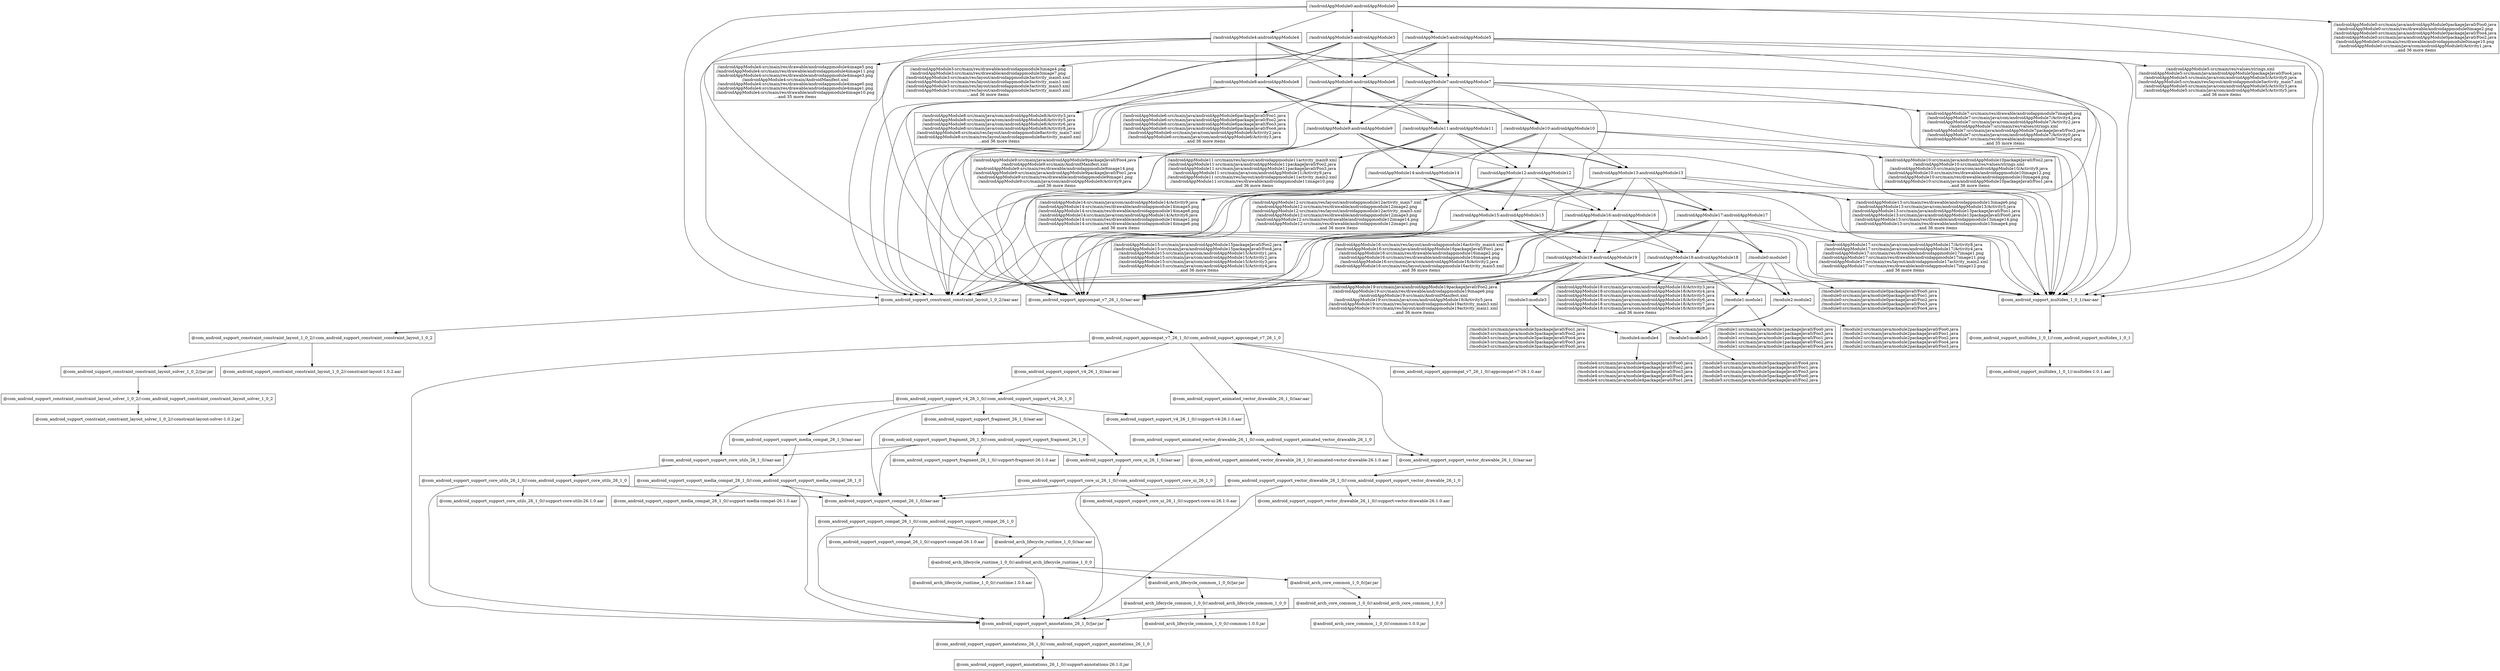 digraph mygraph {
  node [shape=box];
"//androidAppModule0:androidAppModule0"
"//androidAppModule0:androidAppModule0" -> "//androidAppModule3:androidAppModule3"
"//androidAppModule0:androidAppModule0" -> "//androidAppModule4:androidAppModule4"
"//androidAppModule0:androidAppModule0" -> "//androidAppModule5:androidAppModule5"
"//androidAppModule0:androidAppModule0" -> "@com_android_support_appcompat_v7_26_1_0//aar:aar"
"//androidAppModule0:androidAppModule0" -> "@com_android_support_constraint_constraint_layout_1_0_2//aar:aar"
"//androidAppModule0:androidAppModule0" -> "//androidAppModule0:src/main/java/androidAppModule0packageJava0/Foo0.java\n//androidAppModule0:src/main/res/drawable/androidappmodule0image2.png\n//androidAppModule0:src/main/java/androidAppModule0packageJava0/Foo4.java\n//androidAppModule0:src/main/java/androidAppModule0packageJava0/Foo2.java\n//androidAppModule0:src/main/res/drawable/androidappmodule0image10.png\n//androidAppModule0:src/main/java/com/androidAppModule0/Activity1.java\n...and 36 more items"
"//androidAppModule0:androidAppModule0" -> "@com_android_support_multidex_1_0_1//aar:aar"
"//androidAppModule3:androidAppModule3"
"//androidAppModule3:androidAppModule3" -> "//androidAppModule6:androidAppModule6"
"//androidAppModule3:androidAppModule3" -> "//androidAppModule7:androidAppModule7"
"//androidAppModule3:androidAppModule3" -> "//androidAppModule8:androidAppModule8"
"//androidAppModule3:androidAppModule3" -> "@com_android_support_appcompat_v7_26_1_0//aar:aar"
"//androidAppModule3:androidAppModule3" -> "@com_android_support_constraint_constraint_layout_1_0_2//aar:aar"
"//androidAppModule3:androidAppModule3" -> "//androidAppModule3:src/main/res/drawable/androidappmodule3image4.png\n//androidAppModule3:src/main/res/drawable/androidappmodule3image7.png\n//androidAppModule3:src/main/res/layout/androidappmodule3activity_main0.xml\n//androidAppModule3:src/main/res/layout/androidappmodule3activity_main1.xml\n//androidAppModule3:src/main/res/layout/androidappmodule3activity_main3.xml\n//androidAppModule3:src/main/res/layout/androidappmodule3activity_main5.xml\n...and 36 more items"
"//androidAppModule3:androidAppModule3" -> "@com_android_support_multidex_1_0_1//aar:aar"
"//androidAppModule0:src/main/java/androidAppModule0packageJava0/Foo0.java\n//androidAppModule0:src/main/res/drawable/androidappmodule0image2.png\n//androidAppModule0:src/main/java/androidAppModule0packageJava0/Foo4.java\n//androidAppModule0:src/main/java/androidAppModule0packageJava0/Foo2.java\n//androidAppModule0:src/main/res/drawable/androidappmodule0image10.png\n//androidAppModule0:src/main/java/com/androidAppModule0/Activity1.java\n...and 36 more items"
"//androidAppModule4:androidAppModule4"
"//androidAppModule4:androidAppModule4" -> "//androidAppModule6:androidAppModule6"
"//androidAppModule4:androidAppModule4" -> "//androidAppModule7:androidAppModule7"
"//androidAppModule4:androidAppModule4" -> "//androidAppModule8:androidAppModule8"
"//androidAppModule4:androidAppModule4" -> "@com_android_support_appcompat_v7_26_1_0//aar:aar"
"//androidAppModule4:androidAppModule4" -> "@com_android_support_constraint_constraint_layout_1_0_2//aar:aar"
"//androidAppModule4:androidAppModule4" -> "//androidAppModule4:src/main/res/drawable/androidappmodule4image5.png\n//androidAppModule4:src/main/res/drawable/androidappmodule4image11.png\n//androidAppModule4:src/main/res/drawable/androidappmodule4image3.png\n//androidAppModule4:src/main/AndroidManifest.xml\n//androidAppModule4:src/main/res/drawable/androidappmodule4image0.png\n//androidAppModule4:src/main/res/drawable/androidappmodule4image1.png\n//androidAppModule4:src/main/res/drawable/androidappmodule4image10.png\n...and 35 more items"
"//androidAppModule4:androidAppModule4" -> "@com_android_support_multidex_1_0_1//aar:aar"
"//androidAppModule3:src/main/res/drawable/androidappmodule3image4.png\n//androidAppModule3:src/main/res/drawable/androidappmodule3image7.png\n//androidAppModule3:src/main/res/layout/androidappmodule3activity_main0.xml\n//androidAppModule3:src/main/res/layout/androidappmodule3activity_main1.xml\n//androidAppModule3:src/main/res/layout/androidappmodule3activity_main3.xml\n//androidAppModule3:src/main/res/layout/androidappmodule3activity_main5.xml\n...and 36 more items"
"//androidAppModule5:androidAppModule5"
"//androidAppModule5:androidAppModule5" -> "//androidAppModule6:androidAppModule6"
"//androidAppModule5:androidAppModule5" -> "//androidAppModule7:androidAppModule7"
"//androidAppModule5:androidAppModule5" -> "//androidAppModule8:androidAppModule8"
"//androidAppModule5:androidAppModule5" -> "@com_android_support_appcompat_v7_26_1_0//aar:aar"
"//androidAppModule5:androidAppModule5" -> "@com_android_support_constraint_constraint_layout_1_0_2//aar:aar"
"//androidAppModule5:androidAppModule5" -> "//androidAppModule5:src/main/res/values/strings.xml\n//androidAppModule5:src/main/java/androidAppModule5packageJava0/Foo4.java\n//androidAppModule5:src/main/java/com/androidAppModule5/Activity0.java\n//androidAppModule5:src/main/res/layout/androidappmodule5activity_main7.xml\n//androidAppModule5:src/main/java/com/androidAppModule5/Activity3.java\n//androidAppModule5:src/main/java/com/androidAppModule5/Activity5.java\n...and 36 more items"
"//androidAppModule5:androidAppModule5" -> "@com_android_support_multidex_1_0_1//aar:aar"
"//androidAppModule8:androidAppModule8"
"//androidAppModule8:androidAppModule8" -> "//androidAppModule10:androidAppModule10"
"//androidAppModule8:androidAppModule8" -> "//androidAppModule11:androidAppModule11"
"//androidAppModule8:androidAppModule8" -> "//androidAppModule9:androidAppModule9"
"//androidAppModule8:androidAppModule8" -> "@com_android_support_appcompat_v7_26_1_0//aar:aar"
"//androidAppModule8:androidAppModule8" -> "@com_android_support_constraint_constraint_layout_1_0_2//aar:aar"
"//androidAppModule8:androidAppModule8" -> "//androidAppModule8:src/main/java/com/androidAppModule8/Activity3.java\n//androidAppModule8:src/main/java/com/androidAppModule8/Activity5.java\n//androidAppModule8:src/main/java/com/androidAppModule8/Activity6.java\n//androidAppModule8:src/main/java/com/androidAppModule8/Activity8.java\n//androidAppModule8:src/main/res/layout/androidappmodule8activity_main7.xml\n//androidAppModule8:src/main/res/layout/androidappmodule8activity_main0.xml\n...and 36 more items"
"//androidAppModule8:androidAppModule8" -> "@com_android_support_multidex_1_0_1//aar:aar"
"//androidAppModule7:androidAppModule7"
"//androidAppModule7:androidAppModule7" -> "//androidAppModule10:androidAppModule10"
"//androidAppModule7:androidAppModule7" -> "//androidAppModule11:androidAppModule11"
"//androidAppModule7:androidAppModule7" -> "//androidAppModule9:androidAppModule9"
"//androidAppModule7:androidAppModule7" -> "@com_android_support_appcompat_v7_26_1_0//aar:aar"
"//androidAppModule7:androidAppModule7" -> "@com_android_support_constraint_constraint_layout_1_0_2//aar:aar"
"//androidAppModule7:androidAppModule7" -> "//androidAppModule7:src/main/res/drawable/androidappmodule7image8.png\n//androidAppModule7:src/main/java/com/androidAppModule7/Activity4.java\n//androidAppModule7:src/main/java/com/androidAppModule7/Activity2.java\n//androidAppModule7:src/main/res/values/strings.xml\n//androidAppModule7:src/main/java/androidAppModule7packageJava0/Foo3.java\n//androidAppModule7:src/main/java/com/androidAppModule7/Activity0.java\n//androidAppModule7:src/main/res/drawable/androidappmodule7image3.png\n...and 35 more items"
"//androidAppModule7:androidAppModule7" -> "@com_android_support_multidex_1_0_1//aar:aar"
"//androidAppModule7:src/main/res/drawable/androidappmodule7image8.png\n//androidAppModule7:src/main/java/com/androidAppModule7/Activity4.java\n//androidAppModule7:src/main/java/com/androidAppModule7/Activity2.java\n//androidAppModule7:src/main/res/values/strings.xml\n//androidAppModule7:src/main/java/androidAppModule7packageJava0/Foo3.java\n//androidAppModule7:src/main/java/com/androidAppModule7/Activity0.java\n//androidAppModule7:src/main/res/drawable/androidappmodule7image3.png\n...and 35 more items"
"//androidAppModule6:androidAppModule6"
"//androidAppModule6:androidAppModule6" -> "//androidAppModule10:androidAppModule10"
"//androidAppModule6:androidAppModule6" -> "//androidAppModule11:androidAppModule11"
"//androidAppModule6:androidAppModule6" -> "//androidAppModule9:androidAppModule9"
"//androidAppModule6:androidAppModule6" -> "@com_android_support_appcompat_v7_26_1_0//aar:aar"
"//androidAppModule6:androidAppModule6" -> "@com_android_support_constraint_constraint_layout_1_0_2//aar:aar"
"//androidAppModule6:androidAppModule6" -> "//androidAppModule6:src/main/java/androidAppModule6packageJava0/Foo1.java\n//androidAppModule6:src/main/java/androidAppModule6packageJava0/Foo2.java\n//androidAppModule6:src/main/java/androidAppModule6packageJava0/Foo3.java\n//androidAppModule6:src/main/java/androidAppModule6packageJava0/Foo4.java\n//androidAppModule6:src/main/java/com/androidAppModule6/Activity2.java\n//androidAppModule6:src/main/java/com/androidAppModule6/Activity3.java\n...and 36 more items"
"//androidAppModule6:androidAppModule6" -> "@com_android_support_multidex_1_0_1//aar:aar"
"//androidAppModule6:src/main/java/androidAppModule6packageJava0/Foo1.java\n//androidAppModule6:src/main/java/androidAppModule6packageJava0/Foo2.java\n//androidAppModule6:src/main/java/androidAppModule6packageJava0/Foo3.java\n//androidAppModule6:src/main/java/androidAppModule6packageJava0/Foo4.java\n//androidAppModule6:src/main/java/com/androidAppModule6/Activity2.java\n//androidAppModule6:src/main/java/com/androidAppModule6/Activity3.java\n...and 36 more items"
"//androidAppModule9:androidAppModule9"
"//androidAppModule9:androidAppModule9" -> "//androidAppModule12:androidAppModule12"
"//androidAppModule9:androidAppModule9" -> "//androidAppModule13:androidAppModule13"
"//androidAppModule9:androidAppModule9" -> "//androidAppModule14:androidAppModule14"
"//androidAppModule9:androidAppModule9" -> "@com_android_support_appcompat_v7_26_1_0//aar:aar"
"//androidAppModule9:androidAppModule9" -> "@com_android_support_constraint_constraint_layout_1_0_2//aar:aar"
"//androidAppModule9:androidAppModule9" -> "//androidAppModule9:src/main/java/androidAppModule9packageJava0/Foo4.java\n//androidAppModule9:src/main/AndroidManifest.xml\n//androidAppModule9:src/main/res/drawable/androidappmodule9image14.png\n//androidAppModule9:src/main/java/androidAppModule9packageJava0/Foo1.java\n//androidAppModule9:src/main/res/drawable/androidappmodule9image1.png\n//androidAppModule9:src/main/java/com/androidAppModule9/Activity9.java\n...and 36 more items"
"//androidAppModule9:androidAppModule9" -> "@com_android_support_multidex_1_0_1//aar:aar"
"//androidAppModule9:src/main/java/androidAppModule9packageJava0/Foo4.java\n//androidAppModule9:src/main/AndroidManifest.xml\n//androidAppModule9:src/main/res/drawable/androidappmodule9image14.png\n//androidAppModule9:src/main/java/androidAppModule9packageJava0/Foo1.java\n//androidAppModule9:src/main/res/drawable/androidappmodule9image1.png\n//androidAppModule9:src/main/java/com/androidAppModule9/Activity9.java\n...and 36 more items"
"//androidAppModule11:androidAppModule11"
"//androidAppModule11:androidAppModule11" -> "//androidAppModule12:androidAppModule12"
"//androidAppModule11:androidAppModule11" -> "//androidAppModule13:androidAppModule13"
"//androidAppModule11:androidAppModule11" -> "//androidAppModule14:androidAppModule14"
"//androidAppModule11:androidAppModule11" -> "@com_android_support_appcompat_v7_26_1_0//aar:aar"
"//androidAppModule11:androidAppModule11" -> "@com_android_support_constraint_constraint_layout_1_0_2//aar:aar"
"//androidAppModule11:androidAppModule11" -> "//androidAppModule11:src/main/res/layout/androidappmodule11activity_main9.xml\n//androidAppModule11:src/main/java/androidAppModule11packageJava0/Foo2.java\n//androidAppModule11:src/main/java/androidAppModule11packageJava0/Foo3.java\n//androidAppModule11:src/main/java/com/androidAppModule11/Activity9.java\n//androidAppModule11:src/main/res/layout/androidappmodule11activity_main2.xml\n//androidAppModule11:src/main/res/drawable/androidappmodule11image10.png\n...and 36 more items"
"//androidAppModule11:androidAppModule11" -> "@com_android_support_multidex_1_0_1//aar:aar"
"//androidAppModule11:src/main/res/layout/androidappmodule11activity_main9.xml\n//androidAppModule11:src/main/java/androidAppModule11packageJava0/Foo2.java\n//androidAppModule11:src/main/java/androidAppModule11packageJava0/Foo3.java\n//androidAppModule11:src/main/java/com/androidAppModule11/Activity9.java\n//androidAppModule11:src/main/res/layout/androidappmodule11activity_main2.xml\n//androidAppModule11:src/main/res/drawable/androidappmodule11image10.png\n...and 36 more items"
"//androidAppModule10:androidAppModule10"
"//androidAppModule10:androidAppModule10" -> "//androidAppModule12:androidAppModule12"
"//androidAppModule10:androidAppModule10" -> "//androidAppModule13:androidAppModule13"
"//androidAppModule10:androidAppModule10" -> "//androidAppModule14:androidAppModule14"
"//androidAppModule10:androidAppModule10" -> "@com_android_support_appcompat_v7_26_1_0//aar:aar"
"//androidAppModule10:androidAppModule10" -> "@com_android_support_constraint_constraint_layout_1_0_2//aar:aar"
"//androidAppModule10:androidAppModule10" -> "//androidAppModule10:src/main/java/androidAppModule10packageJava0/Foo2.java\n//androidAppModule10:src/main/res/values/strings.xml\n//androidAppModule10:src/main/java/com/androidAppModule10/Activity9.java\n//androidAppModule10:src/main/res/drawable/androidappmodule10image12.png\n//androidAppModule10:src/main/res/drawable/androidappmodule10image4.png\n//androidAppModule10:src/main/java/androidAppModule10packageJava0/Foo1.java\n...and 36 more items"
"//androidAppModule10:androidAppModule10" -> "@com_android_support_multidex_1_0_1//aar:aar"
"//androidAppModule14:androidAppModule14"
"//androidAppModule14:androidAppModule14" -> "//androidAppModule15:androidAppModule15"
"//androidAppModule14:androidAppModule14" -> "//androidAppModule16:androidAppModule16"
"//androidAppModule14:androidAppModule14" -> "//androidAppModule17:androidAppModule17"
"//androidAppModule14:androidAppModule14" -> "@com_android_support_appcompat_v7_26_1_0//aar:aar"
"//androidAppModule14:androidAppModule14" -> "@com_android_support_constraint_constraint_layout_1_0_2//aar:aar"
"//androidAppModule14:androidAppModule14" -> "//androidAppModule14:src/main/java/com/androidAppModule14/Activity9.java\n//androidAppModule14:src/main/res/drawable/androidappmodule14image5.png\n//androidAppModule14:src/main/res/drawable/androidappmodule14image8.png\n//androidAppModule14:src/main/java/com/androidAppModule14/Activity6.java\n//androidAppModule14:src/main/res/drawable/androidappmodule14image1.png\n//androidAppModule14:src/main/res/drawable/androidappmodule14image6.png\n...and 36 more items"
"//androidAppModule14:androidAppModule14" -> "@com_android_support_multidex_1_0_1//aar:aar"
"//androidAppModule13:androidAppModule13"
"//androidAppModule13:androidAppModule13" -> "//androidAppModule15:androidAppModule15"
"//androidAppModule13:androidAppModule13" -> "//androidAppModule16:androidAppModule16"
"//androidAppModule13:androidAppModule13" -> "//androidAppModule17:androidAppModule17"
"//androidAppModule13:androidAppModule13" -> "@com_android_support_appcompat_v7_26_1_0//aar:aar"
"//androidAppModule13:androidAppModule13" -> "@com_android_support_constraint_constraint_layout_1_0_2//aar:aar"
"//androidAppModule13:androidAppModule13" -> "//androidAppModule13:src/main/res/drawable/androidappmodule13image6.png\n//androidAppModule13:src/main/java/com/androidAppModule13/Activity5.java\n//androidAppModule13:src/main/java/androidAppModule13packageJava0/Foo1.java\n//androidAppModule13:src/main/java/androidAppModule13packageJava0/Foo0.java\n//androidAppModule13:src/main/res/drawable/androidappmodule13image14.png\n//androidAppModule13:src/main/res/drawable/androidappmodule13image4.png\n...and 36 more items"
"//androidAppModule13:androidAppModule13" -> "@com_android_support_multidex_1_0_1//aar:aar"
"//androidAppModule13:src/main/res/drawable/androidappmodule13image6.png\n//androidAppModule13:src/main/java/com/androidAppModule13/Activity5.java\n//androidAppModule13:src/main/java/androidAppModule13packageJava0/Foo1.java\n//androidAppModule13:src/main/java/androidAppModule13packageJava0/Foo0.java\n//androidAppModule13:src/main/res/drawable/androidappmodule13image14.png\n//androidAppModule13:src/main/res/drawable/androidappmodule13image4.png\n...and 36 more items"
"//androidAppModule12:androidAppModule12"
"//androidAppModule12:androidAppModule12" -> "//androidAppModule15:androidAppModule15"
"//androidAppModule12:androidAppModule12" -> "//androidAppModule16:androidAppModule16"
"//androidAppModule12:androidAppModule12" -> "//androidAppModule17:androidAppModule17"
"//androidAppModule12:androidAppModule12" -> "@com_android_support_appcompat_v7_26_1_0//aar:aar"
"//androidAppModule12:androidAppModule12" -> "@com_android_support_constraint_constraint_layout_1_0_2//aar:aar"
"//androidAppModule12:androidAppModule12" -> "//androidAppModule12:src/main/res/layout/androidappmodule12activity_main7.xml\n//androidAppModule12:src/main/res/drawable/androidappmodule12image2.png\n//androidAppModule12:src/main/res/layout/androidappmodule12activity_main5.xml\n//androidAppModule12:src/main/res/drawable/androidappmodule12image3.png\n//androidAppModule12:src/main/res/drawable/androidappmodule12image14.png\n//androidAppModule12:src/main/res/drawable/androidappmodule12image1.png\n...and 36 more items"
"//androidAppModule12:androidAppModule12" -> "@com_android_support_multidex_1_0_1//aar:aar"
"//androidAppModule12:src/main/res/layout/androidappmodule12activity_main7.xml\n//androidAppModule12:src/main/res/drawable/androidappmodule12image2.png\n//androidAppModule12:src/main/res/layout/androidappmodule12activity_main5.xml\n//androidAppModule12:src/main/res/drawable/androidappmodule12image3.png\n//androidAppModule12:src/main/res/drawable/androidappmodule12image14.png\n//androidAppModule12:src/main/res/drawable/androidappmodule12image1.png\n...and 36 more items"
"//androidAppModule17:androidAppModule17"
"//androidAppModule17:androidAppModule17" -> "//androidAppModule18:androidAppModule18"
"//androidAppModule17:androidAppModule17" -> "//androidAppModule19:androidAppModule19"
"//androidAppModule17:androidAppModule17" -> "//module0:module0"
"//androidAppModule17:androidAppModule17" -> "@com_android_support_appcompat_v7_26_1_0//aar:aar"
"//androidAppModule17:androidAppModule17" -> "@com_android_support_constraint_constraint_layout_1_0_2//aar:aar"
"//androidAppModule17:androidAppModule17" -> "//androidAppModule17:src/main/java/com/androidAppModule17/Activity8.java\n//androidAppModule17:src/main/java/com/androidAppModule17/Activity4.java\n//androidAppModule17:src/main/res/drawable/androidappmodule17image1.png\n//androidAppModule17:src/main/res/drawable/androidappmodule17image11.png\n//androidAppModule17:src/main/res/layout/androidappmodule17activity_main2.xml\n//androidAppModule17:src/main/res/drawable/androidappmodule17image12.png\n...and 36 more items"
"//androidAppModule17:androidAppModule17" -> "@com_android_support_multidex_1_0_1//aar:aar"
"//androidAppModule17:src/main/java/com/androidAppModule17/Activity8.java\n//androidAppModule17:src/main/java/com/androidAppModule17/Activity4.java\n//androidAppModule17:src/main/res/drawable/androidappmodule17image1.png\n//androidAppModule17:src/main/res/drawable/androidappmodule17image11.png\n//androidAppModule17:src/main/res/layout/androidappmodule17activity_main2.xml\n//androidAppModule17:src/main/res/drawable/androidappmodule17image12.png\n...and 36 more items"
"//androidAppModule15:androidAppModule15"
"//androidAppModule15:androidAppModule15" -> "//androidAppModule18:androidAppModule18"
"//androidAppModule15:androidAppModule15" -> "//androidAppModule19:androidAppModule19"
"//androidAppModule15:androidAppModule15" -> "//module0:module0"
"//androidAppModule15:androidAppModule15" -> "@com_android_support_appcompat_v7_26_1_0//aar:aar"
"//androidAppModule15:androidAppModule15" -> "@com_android_support_constraint_constraint_layout_1_0_2//aar:aar"
"//androidAppModule15:androidAppModule15" -> "//androidAppModule15:src/main/java/androidAppModule15packageJava0/Foo2.java\n//androidAppModule15:src/main/java/androidAppModule15packageJava0/Foo4.java\n//androidAppModule15:src/main/java/com/androidAppModule15/Activity1.java\n//androidAppModule15:src/main/java/com/androidAppModule15/Activity2.java\n//androidAppModule15:src/main/java/com/androidAppModule15/Activity3.java\n//androidAppModule15:src/main/java/com/androidAppModule15/Activity4.java\n...and 36 more items"
"//androidAppModule15:androidAppModule15" -> "@com_android_support_multidex_1_0_1//aar:aar"
"//androidAppModule15:src/main/java/androidAppModule15packageJava0/Foo2.java\n//androidAppModule15:src/main/java/androidAppModule15packageJava0/Foo4.java\n//androidAppModule15:src/main/java/com/androidAppModule15/Activity1.java\n//androidAppModule15:src/main/java/com/androidAppModule15/Activity2.java\n//androidAppModule15:src/main/java/com/androidAppModule15/Activity3.java\n//androidAppModule15:src/main/java/com/androidAppModule15/Activity4.java\n...and 36 more items"
"//androidAppModule4:src/main/res/drawable/androidappmodule4image5.png\n//androidAppModule4:src/main/res/drawable/androidappmodule4image11.png\n//androidAppModule4:src/main/res/drawable/androidappmodule4image3.png\n//androidAppModule4:src/main/AndroidManifest.xml\n//androidAppModule4:src/main/res/drawable/androidappmodule4image0.png\n//androidAppModule4:src/main/res/drawable/androidappmodule4image1.png\n//androidAppModule4:src/main/res/drawable/androidappmodule4image10.png\n...and 35 more items"
"//androidAppModule16:androidAppModule16"
"//androidAppModule16:androidAppModule16" -> "//androidAppModule18:androidAppModule18"
"//androidAppModule16:androidAppModule16" -> "//androidAppModule19:androidAppModule19"
"//androidAppModule16:androidAppModule16" -> "//module0:module0"
"//androidAppModule16:androidAppModule16" -> "@com_android_support_appcompat_v7_26_1_0//aar:aar"
"//androidAppModule16:androidAppModule16" -> "@com_android_support_constraint_constraint_layout_1_0_2//aar:aar"
"//androidAppModule16:androidAppModule16" -> "//androidAppModule16:src/main/res/layout/androidappmodule16activity_main4.xml\n//androidAppModule16:src/main/java/androidAppModule16packageJava0/Foo1.java\n//androidAppModule16:src/main/res/drawable/androidappmodule16image2.png\n//androidAppModule16:src/main/res/drawable/androidappmodule16image4.png\n//androidAppModule16:src/main/java/com/androidAppModule16/Activity2.java\n//androidAppModule16:src/main/res/layout/androidappmodule16activity_main5.xml\n...and 36 more items"
"//androidAppModule16:androidAppModule16" -> "@com_android_support_multidex_1_0_1//aar:aar"
"//androidAppModule16:src/main/res/layout/androidappmodule16activity_main4.xml\n//androidAppModule16:src/main/java/androidAppModule16packageJava0/Foo1.java\n//androidAppModule16:src/main/res/drawable/androidappmodule16image2.png\n//androidAppModule16:src/main/res/drawable/androidappmodule16image4.png\n//androidAppModule16:src/main/java/com/androidAppModule16/Activity2.java\n//androidAppModule16:src/main/res/layout/androidappmodule16activity_main5.xml\n...and 36 more items"
"//androidAppModule19:androidAppModule19"
"//androidAppModule19:androidAppModule19" -> "//module1:module1"
"//androidAppModule19:androidAppModule19" -> "//module2:module2"
"//androidAppModule19:androidAppModule19" -> "//module3:module3"
"//androidAppModule19:androidAppModule19" -> "@com_android_support_appcompat_v7_26_1_0//aar:aar"
"//androidAppModule19:androidAppModule19" -> "@com_android_support_constraint_constraint_layout_1_0_2//aar:aar"
"//androidAppModule19:androidAppModule19" -> "//androidAppModule19:src/main/java/androidAppModule19packageJava0/Foo2.java\n//androidAppModule19:src/main/res/drawable/androidappmodule19image6.png\n//androidAppModule19:src/main/AndroidManifest.xml\n//androidAppModule19:src/main/java/com/androidAppModule19/Activity5.java\n//androidAppModule19:src/main/res/layout/androidappmodule19activity_main3.xml\n//androidAppModule19:src/main/res/layout/androidappmodule19activity_main1.xml\n...and 36 more items"
"//androidAppModule19:androidAppModule19" -> "@com_android_support_multidex_1_0_1//aar:aar"
"//androidAppModule19:src/main/java/androidAppModule19packageJava0/Foo2.java\n//androidAppModule19:src/main/res/drawable/androidappmodule19image6.png\n//androidAppModule19:src/main/AndroidManifest.xml\n//androidAppModule19:src/main/java/com/androidAppModule19/Activity5.java\n//androidAppModule19:src/main/res/layout/androidappmodule19activity_main3.xml\n//androidAppModule19:src/main/res/layout/androidappmodule19activity_main1.xml\n...and 36 more items"
"//androidAppModule18:androidAppModule18"
"//androidAppModule18:androidAppModule18" -> "//module1:module1"
"//androidAppModule18:androidAppModule18" -> "//module2:module2"
"//androidAppModule18:androidAppModule18" -> "//module3:module3"
"//androidAppModule18:androidAppModule18" -> "@com_android_support_appcompat_v7_26_1_0//aar:aar"
"//androidAppModule18:androidAppModule18" -> "@com_android_support_constraint_constraint_layout_1_0_2//aar:aar"
"//androidAppModule18:androidAppModule18" -> "//androidAppModule18:src/main/java/com/androidAppModule18/Activity3.java\n//androidAppModule18:src/main/java/com/androidAppModule18/Activity4.java\n//androidAppModule18:src/main/java/com/androidAppModule18/Activity5.java\n//androidAppModule18:src/main/java/com/androidAppModule18/Activity6.java\n//androidAppModule18:src/main/java/com/androidAppModule18/Activity7.java\n//androidAppModule18:src/main/java/com/androidAppModule18/Activity8.java\n...and 36 more items"
"//androidAppModule18:androidAppModule18" -> "@com_android_support_multidex_1_0_1//aar:aar"
"@com_android_support_multidex_1_0_1//aar:aar"
"@com_android_support_multidex_1_0_1//aar:aar" -> "@com_android_support_multidex_1_0_1//:com_android_support_multidex_1_0_1"
"@com_android_support_constraint_constraint_layout_1_0_2//aar:aar"
"@com_android_support_constraint_constraint_layout_1_0_2//aar:aar" -> "@com_android_support_constraint_constraint_layout_1_0_2//:com_android_support_constraint_constraint_layout_1_0_2"
"@com_android_support_appcompat_v7_26_1_0//aar:aar"
"@com_android_support_appcompat_v7_26_1_0//aar:aar" -> "@com_android_support_appcompat_v7_26_1_0//:com_android_support_appcompat_v7_26_1_0"
"//androidAppModule18:src/main/java/com/androidAppModule18/Activity3.java\n//androidAppModule18:src/main/java/com/androidAppModule18/Activity4.java\n//androidAppModule18:src/main/java/com/androidAppModule18/Activity5.java\n//androidAppModule18:src/main/java/com/androidAppModule18/Activity6.java\n//androidAppModule18:src/main/java/com/androidAppModule18/Activity7.java\n//androidAppModule18:src/main/java/com/androidAppModule18/Activity8.java\n...and 36 more items"
"@com_android_support_multidex_1_0_1//:com_android_support_multidex_1_0_1"
"@com_android_support_multidex_1_0_1//:com_android_support_multidex_1_0_1" -> "@com_android_support_multidex_1_0_1//:multidex-1.0.1.aar"
"@com_android_support_multidex_1_0_1//:multidex-1.0.1.aar"
"//androidAppModule5:src/main/res/values/strings.xml\n//androidAppModule5:src/main/java/androidAppModule5packageJava0/Foo4.java\n//androidAppModule5:src/main/java/com/androidAppModule5/Activity0.java\n//androidAppModule5:src/main/res/layout/androidappmodule5activity_main7.xml\n//androidAppModule5:src/main/java/com/androidAppModule5/Activity3.java\n//androidAppModule5:src/main/java/com/androidAppModule5/Activity5.java\n...and 36 more items"
"//androidAppModule14:src/main/java/com/androidAppModule14/Activity9.java\n//androidAppModule14:src/main/res/drawable/androidappmodule14image5.png\n//androidAppModule14:src/main/res/drawable/androidappmodule14image8.png\n//androidAppModule14:src/main/java/com/androidAppModule14/Activity6.java\n//androidAppModule14:src/main/res/drawable/androidappmodule14image1.png\n//androidAppModule14:src/main/res/drawable/androidappmodule14image6.png\n...and 36 more items"
"@com_android_support_appcompat_v7_26_1_0//:com_android_support_appcompat_v7_26_1_0"
"@com_android_support_appcompat_v7_26_1_0//:com_android_support_appcompat_v7_26_1_0" -> "@com_android_support_animated_vector_drawable_26_1_0//aar:aar"
"@com_android_support_appcompat_v7_26_1_0//:com_android_support_appcompat_v7_26_1_0" -> "@com_android_support_support_annotations_26_1_0//jar:jar"
"@com_android_support_appcompat_v7_26_1_0//:com_android_support_appcompat_v7_26_1_0" -> "@com_android_support_support_vector_drawable_26_1_0//aar:aar"
"@com_android_support_appcompat_v7_26_1_0//:com_android_support_appcompat_v7_26_1_0" -> "@com_android_support_appcompat_v7_26_1_0//:appcompat-v7-26.1.0.aar"
"@com_android_support_appcompat_v7_26_1_0//:com_android_support_appcompat_v7_26_1_0" -> "@com_android_support_support_v4_26_1_0//aar:aar"
"@com_android_support_support_v4_26_1_0//aar:aar"
"@com_android_support_support_v4_26_1_0//aar:aar" -> "@com_android_support_support_v4_26_1_0//:com_android_support_support_v4_26_1_0"
"@com_android_support_support_v4_26_1_0//:com_android_support_support_v4_26_1_0"
"@com_android_support_support_v4_26_1_0//:com_android_support_support_v4_26_1_0" -> "@com_android_support_support_core_utils_26_1_0//aar:aar"
"@com_android_support_support_v4_26_1_0//:com_android_support_support_v4_26_1_0" -> "@com_android_support_support_fragment_26_1_0//aar:aar"
"@com_android_support_support_v4_26_1_0//:com_android_support_support_v4_26_1_0" -> "@com_android_support_support_media_compat_26_1_0//aar:aar"
"@com_android_support_support_v4_26_1_0//:com_android_support_support_v4_26_1_0" -> "@com_android_support_support_compat_26_1_0//aar:aar"
"@com_android_support_support_v4_26_1_0//:com_android_support_support_v4_26_1_0" -> "@com_android_support_support_v4_26_1_0//:support-v4-26.1.0.aar"
"@com_android_support_support_v4_26_1_0//:com_android_support_support_v4_26_1_0" -> "@com_android_support_support_core_ui_26_1_0//aar:aar"
"@com_android_support_support_v4_26_1_0//:support-v4-26.1.0.aar"
"@com_android_support_support_media_compat_26_1_0//aar:aar"
"@com_android_support_support_media_compat_26_1_0//aar:aar" -> "@com_android_support_support_media_compat_26_1_0//:com_android_support_support_media_compat_26_1_0"
"@com_android_support_support_media_compat_26_1_0//:com_android_support_support_media_compat_26_1_0"
"@com_android_support_support_media_compat_26_1_0//:com_android_support_support_media_compat_26_1_0" -> "@com_android_support_support_annotations_26_1_0//jar:jar"
"@com_android_support_support_media_compat_26_1_0//:com_android_support_support_media_compat_26_1_0" -> "@com_android_support_support_media_compat_26_1_0//:support-media-compat-26.1.0.aar"
"@com_android_support_support_media_compat_26_1_0//:com_android_support_support_media_compat_26_1_0" -> "@com_android_support_support_compat_26_1_0//aar:aar"
"@com_android_support_support_media_compat_26_1_0//:support-media-compat-26.1.0.aar"
"@com_android_support_support_fragment_26_1_0//aar:aar"
"@com_android_support_support_fragment_26_1_0//aar:aar" -> "@com_android_support_support_fragment_26_1_0//:com_android_support_support_fragment_26_1_0"
"@com_android_support_support_fragment_26_1_0//:com_android_support_support_fragment_26_1_0"
"@com_android_support_support_fragment_26_1_0//:com_android_support_support_fragment_26_1_0" -> "@com_android_support_support_core_utils_26_1_0//aar:aar"
"@com_android_support_support_fragment_26_1_0//:com_android_support_support_fragment_26_1_0" -> "@com_android_support_support_compat_26_1_0//aar:aar"
"@com_android_support_support_fragment_26_1_0//:com_android_support_support_fragment_26_1_0" -> "@com_android_support_support_fragment_26_1_0//:support-fragment-26.1.0.aar"
"@com_android_support_support_fragment_26_1_0//:com_android_support_support_fragment_26_1_0" -> "@com_android_support_support_core_ui_26_1_0//aar:aar"
"@com_android_support_support_fragment_26_1_0//:support-fragment-26.1.0.aar"
"@com_android_support_appcompat_v7_26_1_0//:appcompat-v7-26.1.0.aar"
"@com_android_support_animated_vector_drawable_26_1_0//aar:aar"
"@com_android_support_animated_vector_drawable_26_1_0//aar:aar" -> "@com_android_support_animated_vector_drawable_26_1_0//:com_android_support_animated_vector_drawable_26_1_0"
"@com_android_support_animated_vector_drawable_26_1_0//:com_android_support_animated_vector_drawable_26_1_0"
"@com_android_support_animated_vector_drawable_26_1_0//:com_android_support_animated_vector_drawable_26_1_0" -> "@com_android_support_support_vector_drawable_26_1_0//aar:aar"
"@com_android_support_animated_vector_drawable_26_1_0//:com_android_support_animated_vector_drawable_26_1_0" -> "@com_android_support_animated_vector_drawable_26_1_0//:animated-vector-drawable-26.1.0.aar"
"@com_android_support_animated_vector_drawable_26_1_0//:com_android_support_animated_vector_drawable_26_1_0" -> "@com_android_support_support_core_ui_26_1_0//aar:aar"
"@com_android_support_support_core_ui_26_1_0//aar:aar"
"@com_android_support_support_core_ui_26_1_0//aar:aar" -> "@com_android_support_support_core_ui_26_1_0//:com_android_support_support_core_ui_26_1_0"
"@com_android_support_support_core_ui_26_1_0//:com_android_support_support_core_ui_26_1_0"
"@com_android_support_support_core_ui_26_1_0//:com_android_support_support_core_ui_26_1_0" -> "@com_android_support_support_annotations_26_1_0//jar:jar"
"@com_android_support_support_core_ui_26_1_0//:com_android_support_support_core_ui_26_1_0" -> "@com_android_support_support_core_ui_26_1_0//:support-core-ui-26.1.0.aar"
"@com_android_support_support_core_ui_26_1_0//:com_android_support_support_core_ui_26_1_0" -> "@com_android_support_support_compat_26_1_0//aar:aar"
"@com_android_support_support_core_ui_26_1_0//:support-core-ui-26.1.0.aar"
"@com_android_support_animated_vector_drawable_26_1_0//:animated-vector-drawable-26.1.0.aar"
"@com_android_support_support_vector_drawable_26_1_0//aar:aar"
"@com_android_support_support_vector_drawable_26_1_0//aar:aar" -> "@com_android_support_support_vector_drawable_26_1_0//:com_android_support_support_vector_drawable_26_1_0"
"@com_android_support_support_vector_drawable_26_1_0//:com_android_support_support_vector_drawable_26_1_0"
"@com_android_support_support_vector_drawable_26_1_0//:com_android_support_support_vector_drawable_26_1_0" -> "@com_android_support_support_annotations_26_1_0//jar:jar"
"@com_android_support_support_vector_drawable_26_1_0//:com_android_support_support_vector_drawable_26_1_0" -> "@com_android_support_support_vector_drawable_26_1_0//:support-vector-drawable-26.1.0.aar"
"@com_android_support_support_vector_drawable_26_1_0//:com_android_support_support_vector_drawable_26_1_0" -> "@com_android_support_support_compat_26_1_0//aar:aar"
"@com_android_support_support_vector_drawable_26_1_0//:support-vector-drawable-26.1.0.aar"
"//androidAppModule10:src/main/java/androidAppModule10packageJava0/Foo2.java\n//androidAppModule10:src/main/res/values/strings.xml\n//androidAppModule10:src/main/java/com/androidAppModule10/Activity9.java\n//androidAppModule10:src/main/res/drawable/androidappmodule10image12.png\n//androidAppModule10:src/main/res/drawable/androidappmodule10image4.png\n//androidAppModule10:src/main/java/androidAppModule10packageJava0/Foo1.java\n...and 36 more items"
"//module0:module0"
"//module0:module0" -> "//module1:module1"
"//module0:module0" -> "//module2:module2"
"//module0:module0" -> "//module0:src/main/java/module0packageJava0/Foo0.java\n//module0:src/main/java/module0packageJava0/Foo1.java\n//module0:src/main/java/module0packageJava0/Foo2.java\n//module0:src/main/java/module0packageJava0/Foo3.java\n//module0:src/main/java/module0packageJava0/Foo4.java"
"//module0:module0" -> "//module3:module3"
"//module3:module3"
"//module3:module3" -> "//module4:module4"
"//module3:module3" -> "//module3:src/main/java/module3packageJava0/Foo1.java\n//module3:src/main/java/module3packageJava0/Foo2.java\n//module3:src/main/java/module3packageJava0/Foo4.java\n//module3:src/main/java/module3packageJava0/Foo3.java\n//module3:src/main/java/module3packageJava0/Foo0.java"
"//module3:module3" -> "//module5:module5"
"//module3:src/main/java/module3packageJava0/Foo1.java\n//module3:src/main/java/module3packageJava0/Foo2.java\n//module3:src/main/java/module3packageJava0/Foo4.java\n//module3:src/main/java/module3packageJava0/Foo3.java\n//module3:src/main/java/module3packageJava0/Foo0.java"
"//module0:src/main/java/module0packageJava0/Foo0.java\n//module0:src/main/java/module0packageJava0/Foo1.java\n//module0:src/main/java/module0packageJava0/Foo2.java\n//module0:src/main/java/module0packageJava0/Foo3.java\n//module0:src/main/java/module0packageJava0/Foo4.java"
"//module2:module2"
"//module2:module2" -> "//module4:module4"
"//module2:module2" -> "//module2:src/main/java/module2packageJava0/Foo0.java\n//module2:src/main/java/module2packageJava0/Foo1.java\n//module2:src/main/java/module2packageJava0/Foo2.java\n//module2:src/main/java/module2packageJava0/Foo4.java\n//module2:src/main/java/module2packageJava0/Foo3.java"
"//module2:module2" -> "//module5:module5"
"//module2:src/main/java/module2packageJava0/Foo0.java\n//module2:src/main/java/module2packageJava0/Foo1.java\n//module2:src/main/java/module2packageJava0/Foo2.java\n//module2:src/main/java/module2packageJava0/Foo4.java\n//module2:src/main/java/module2packageJava0/Foo3.java"
"//module1:module1"
"//module1:module1" -> "//module5:module5"
"//module1:module1" -> "//module1:src/main/java/module1packageJava0/Foo0.java\n//module1:src/main/java/module1packageJava0/Foo3.java\n//module1:src/main/java/module1packageJava0/Foo1.java\n//module1:src/main/java/module1packageJava0/Foo2.java\n//module1:src/main/java/module1packageJava0/Foo4.java"
"//module1:module1" -> "//module4:module4"
"//module4:module4"
"//module4:module4" -> "//module4:src/main/java/module4packageJava0/Foo0.java\n//module4:src/main/java/module4packageJava0/Foo2.java\n//module4:src/main/java/module4packageJava0/Foo3.java\n//module4:src/main/java/module4packageJava0/Foo4.java\n//module4:src/main/java/module4packageJava0/Foo1.java"
"//module4:src/main/java/module4packageJava0/Foo0.java\n//module4:src/main/java/module4packageJava0/Foo2.java\n//module4:src/main/java/module4packageJava0/Foo3.java\n//module4:src/main/java/module4packageJava0/Foo4.java\n//module4:src/main/java/module4packageJava0/Foo1.java"
"//module1:src/main/java/module1packageJava0/Foo0.java\n//module1:src/main/java/module1packageJava0/Foo3.java\n//module1:src/main/java/module1packageJava0/Foo1.java\n//module1:src/main/java/module1packageJava0/Foo2.java\n//module1:src/main/java/module1packageJava0/Foo4.java"
"//module5:module5"
"//module5:module5" -> "//module5:src/main/java/module5packageJava0/Foo4.java\n//module5:src/main/java/module5packageJava0/Foo1.java\n//module5:src/main/java/module5packageJava0/Foo3.java\n//module5:src/main/java/module5packageJava0/Foo0.java\n//module5:src/main/java/module5packageJava0/Foo2.java"
"//module5:src/main/java/module5packageJava0/Foo4.java\n//module5:src/main/java/module5packageJava0/Foo1.java\n//module5:src/main/java/module5packageJava0/Foo3.java\n//module5:src/main/java/module5packageJava0/Foo0.java\n//module5:src/main/java/module5packageJava0/Foo2.java"
"//androidAppModule8:src/main/java/com/androidAppModule8/Activity3.java\n//androidAppModule8:src/main/java/com/androidAppModule8/Activity5.java\n//androidAppModule8:src/main/java/com/androidAppModule8/Activity6.java\n//androidAppModule8:src/main/java/com/androidAppModule8/Activity8.java\n//androidAppModule8:src/main/res/layout/androidappmodule8activity_main7.xml\n//androidAppModule8:src/main/res/layout/androidappmodule8activity_main0.xml\n...and 36 more items"
"@com_android_support_support_core_utils_26_1_0//aar:aar"
"@com_android_support_support_core_utils_26_1_0//aar:aar" -> "@com_android_support_support_core_utils_26_1_0//:com_android_support_support_core_utils_26_1_0"
"@com_android_support_support_core_utils_26_1_0//:com_android_support_support_core_utils_26_1_0"
"@com_android_support_support_core_utils_26_1_0//:com_android_support_support_core_utils_26_1_0" -> "@com_android_support_support_annotations_26_1_0//jar:jar"
"@com_android_support_support_core_utils_26_1_0//:com_android_support_support_core_utils_26_1_0" -> "@com_android_support_support_core_utils_26_1_0//:support-core-utils-26.1.0.aar"
"@com_android_support_support_core_utils_26_1_0//:com_android_support_support_core_utils_26_1_0" -> "@com_android_support_support_compat_26_1_0//aar:aar"
"@com_android_support_support_compat_26_1_0//aar:aar"
"@com_android_support_support_compat_26_1_0//aar:aar" -> "@com_android_support_support_compat_26_1_0//:com_android_support_support_compat_26_1_0"
"@com_android_support_support_compat_26_1_0//:com_android_support_support_compat_26_1_0"
"@com_android_support_support_compat_26_1_0//:com_android_support_support_compat_26_1_0" -> "@com_android_support_support_annotations_26_1_0//jar:jar"
"@com_android_support_support_compat_26_1_0//:com_android_support_support_compat_26_1_0" -> "@com_android_support_support_compat_26_1_0//:support-compat-26.1.0.aar"
"@com_android_support_support_compat_26_1_0//:com_android_support_support_compat_26_1_0" -> "@android_arch_lifecycle_runtime_1_0_0//aar:aar"
"@android_arch_lifecycle_runtime_1_0_0//aar:aar"
"@android_arch_lifecycle_runtime_1_0_0//aar:aar" -> "@android_arch_lifecycle_runtime_1_0_0//:android_arch_lifecycle_runtime_1_0_0"
"@android_arch_lifecycle_runtime_1_0_0//:android_arch_lifecycle_runtime_1_0_0"
"@android_arch_lifecycle_runtime_1_0_0//:android_arch_lifecycle_runtime_1_0_0" -> "@com_android_support_support_annotations_26_1_0//jar:jar"
"@android_arch_lifecycle_runtime_1_0_0//:android_arch_lifecycle_runtime_1_0_0" -> "@android_arch_core_common_1_0_0//jar:jar"
"@android_arch_lifecycle_runtime_1_0_0//:android_arch_lifecycle_runtime_1_0_0" -> "@android_arch_lifecycle_runtime_1_0_0//:runtime-1.0.0.aar"
"@android_arch_lifecycle_runtime_1_0_0//:android_arch_lifecycle_runtime_1_0_0" -> "@android_arch_lifecycle_common_1_0_0//jar:jar"
"@android_arch_lifecycle_common_1_0_0//jar:jar"
"@android_arch_lifecycle_common_1_0_0//jar:jar" -> "@android_arch_lifecycle_common_1_0_0//:android_arch_lifecycle_common_1_0_0"
"@android_arch_lifecycle_common_1_0_0//:android_arch_lifecycle_common_1_0_0"
"@android_arch_lifecycle_common_1_0_0//:android_arch_lifecycle_common_1_0_0" -> "@android_arch_lifecycle_common_1_0_0//:common-1.0.0.jar"
"@android_arch_lifecycle_common_1_0_0//:android_arch_lifecycle_common_1_0_0" -> "@com_android_support_support_annotations_26_1_0//jar:jar"
"@android_arch_lifecycle_common_1_0_0//:common-1.0.0.jar"
"@android_arch_lifecycle_runtime_1_0_0//:runtime-1.0.0.aar"
"@android_arch_core_common_1_0_0//jar:jar"
"@android_arch_core_common_1_0_0//jar:jar" -> "@android_arch_core_common_1_0_0//:android_arch_core_common_1_0_0"
"@android_arch_core_common_1_0_0//:android_arch_core_common_1_0_0"
"@android_arch_core_common_1_0_0//:android_arch_core_common_1_0_0" -> "@android_arch_core_common_1_0_0//:common-1.0.0.jar"
"@android_arch_core_common_1_0_0//:android_arch_core_common_1_0_0" -> "@com_android_support_support_annotations_26_1_0//jar:jar"
"@android_arch_core_common_1_0_0//:common-1.0.0.jar"
"@com_android_support_support_compat_26_1_0//:support-compat-26.1.0.aar"
"@com_android_support_support_core_utils_26_1_0//:support-core-utils-26.1.0.aar"
"@com_android_support_support_annotations_26_1_0//jar:jar"
"@com_android_support_support_annotations_26_1_0//jar:jar" -> "@com_android_support_support_annotations_26_1_0//:com_android_support_support_annotations_26_1_0"
"@com_android_support_support_annotations_26_1_0//:com_android_support_support_annotations_26_1_0"
"@com_android_support_support_annotations_26_1_0//:com_android_support_support_annotations_26_1_0" -> "@com_android_support_support_annotations_26_1_0//:support-annotations-26.1.0.jar"
"@com_android_support_support_annotations_26_1_0//:support-annotations-26.1.0.jar"
"@com_android_support_constraint_constraint_layout_1_0_2//:com_android_support_constraint_constraint_layout_1_0_2"
"@com_android_support_constraint_constraint_layout_1_0_2//:com_android_support_constraint_constraint_layout_1_0_2" -> "@com_android_support_constraint_constraint_layout_1_0_2//:constraint-layout-1.0.2.aar"
"@com_android_support_constraint_constraint_layout_1_0_2//:com_android_support_constraint_constraint_layout_1_0_2" -> "@com_android_support_constraint_constraint_layout_solver_1_0_2//jar:jar"
"@com_android_support_constraint_constraint_layout_solver_1_0_2//jar:jar"
"@com_android_support_constraint_constraint_layout_solver_1_0_2//jar:jar" -> "@com_android_support_constraint_constraint_layout_solver_1_0_2//:com_android_support_constraint_constraint_layout_solver_1_0_2"
"@com_android_support_constraint_constraint_layout_solver_1_0_2//:com_android_support_constraint_constraint_layout_solver_1_0_2"
"@com_android_support_constraint_constraint_layout_solver_1_0_2//:com_android_support_constraint_constraint_layout_solver_1_0_2" -> "@com_android_support_constraint_constraint_layout_solver_1_0_2//:constraint-layout-solver-1.0.2.jar"
"@com_android_support_constraint_constraint_layout_solver_1_0_2//:constraint-layout-solver-1.0.2.jar"
"@com_android_support_constraint_constraint_layout_1_0_2//:constraint-layout-1.0.2.aar"
}
